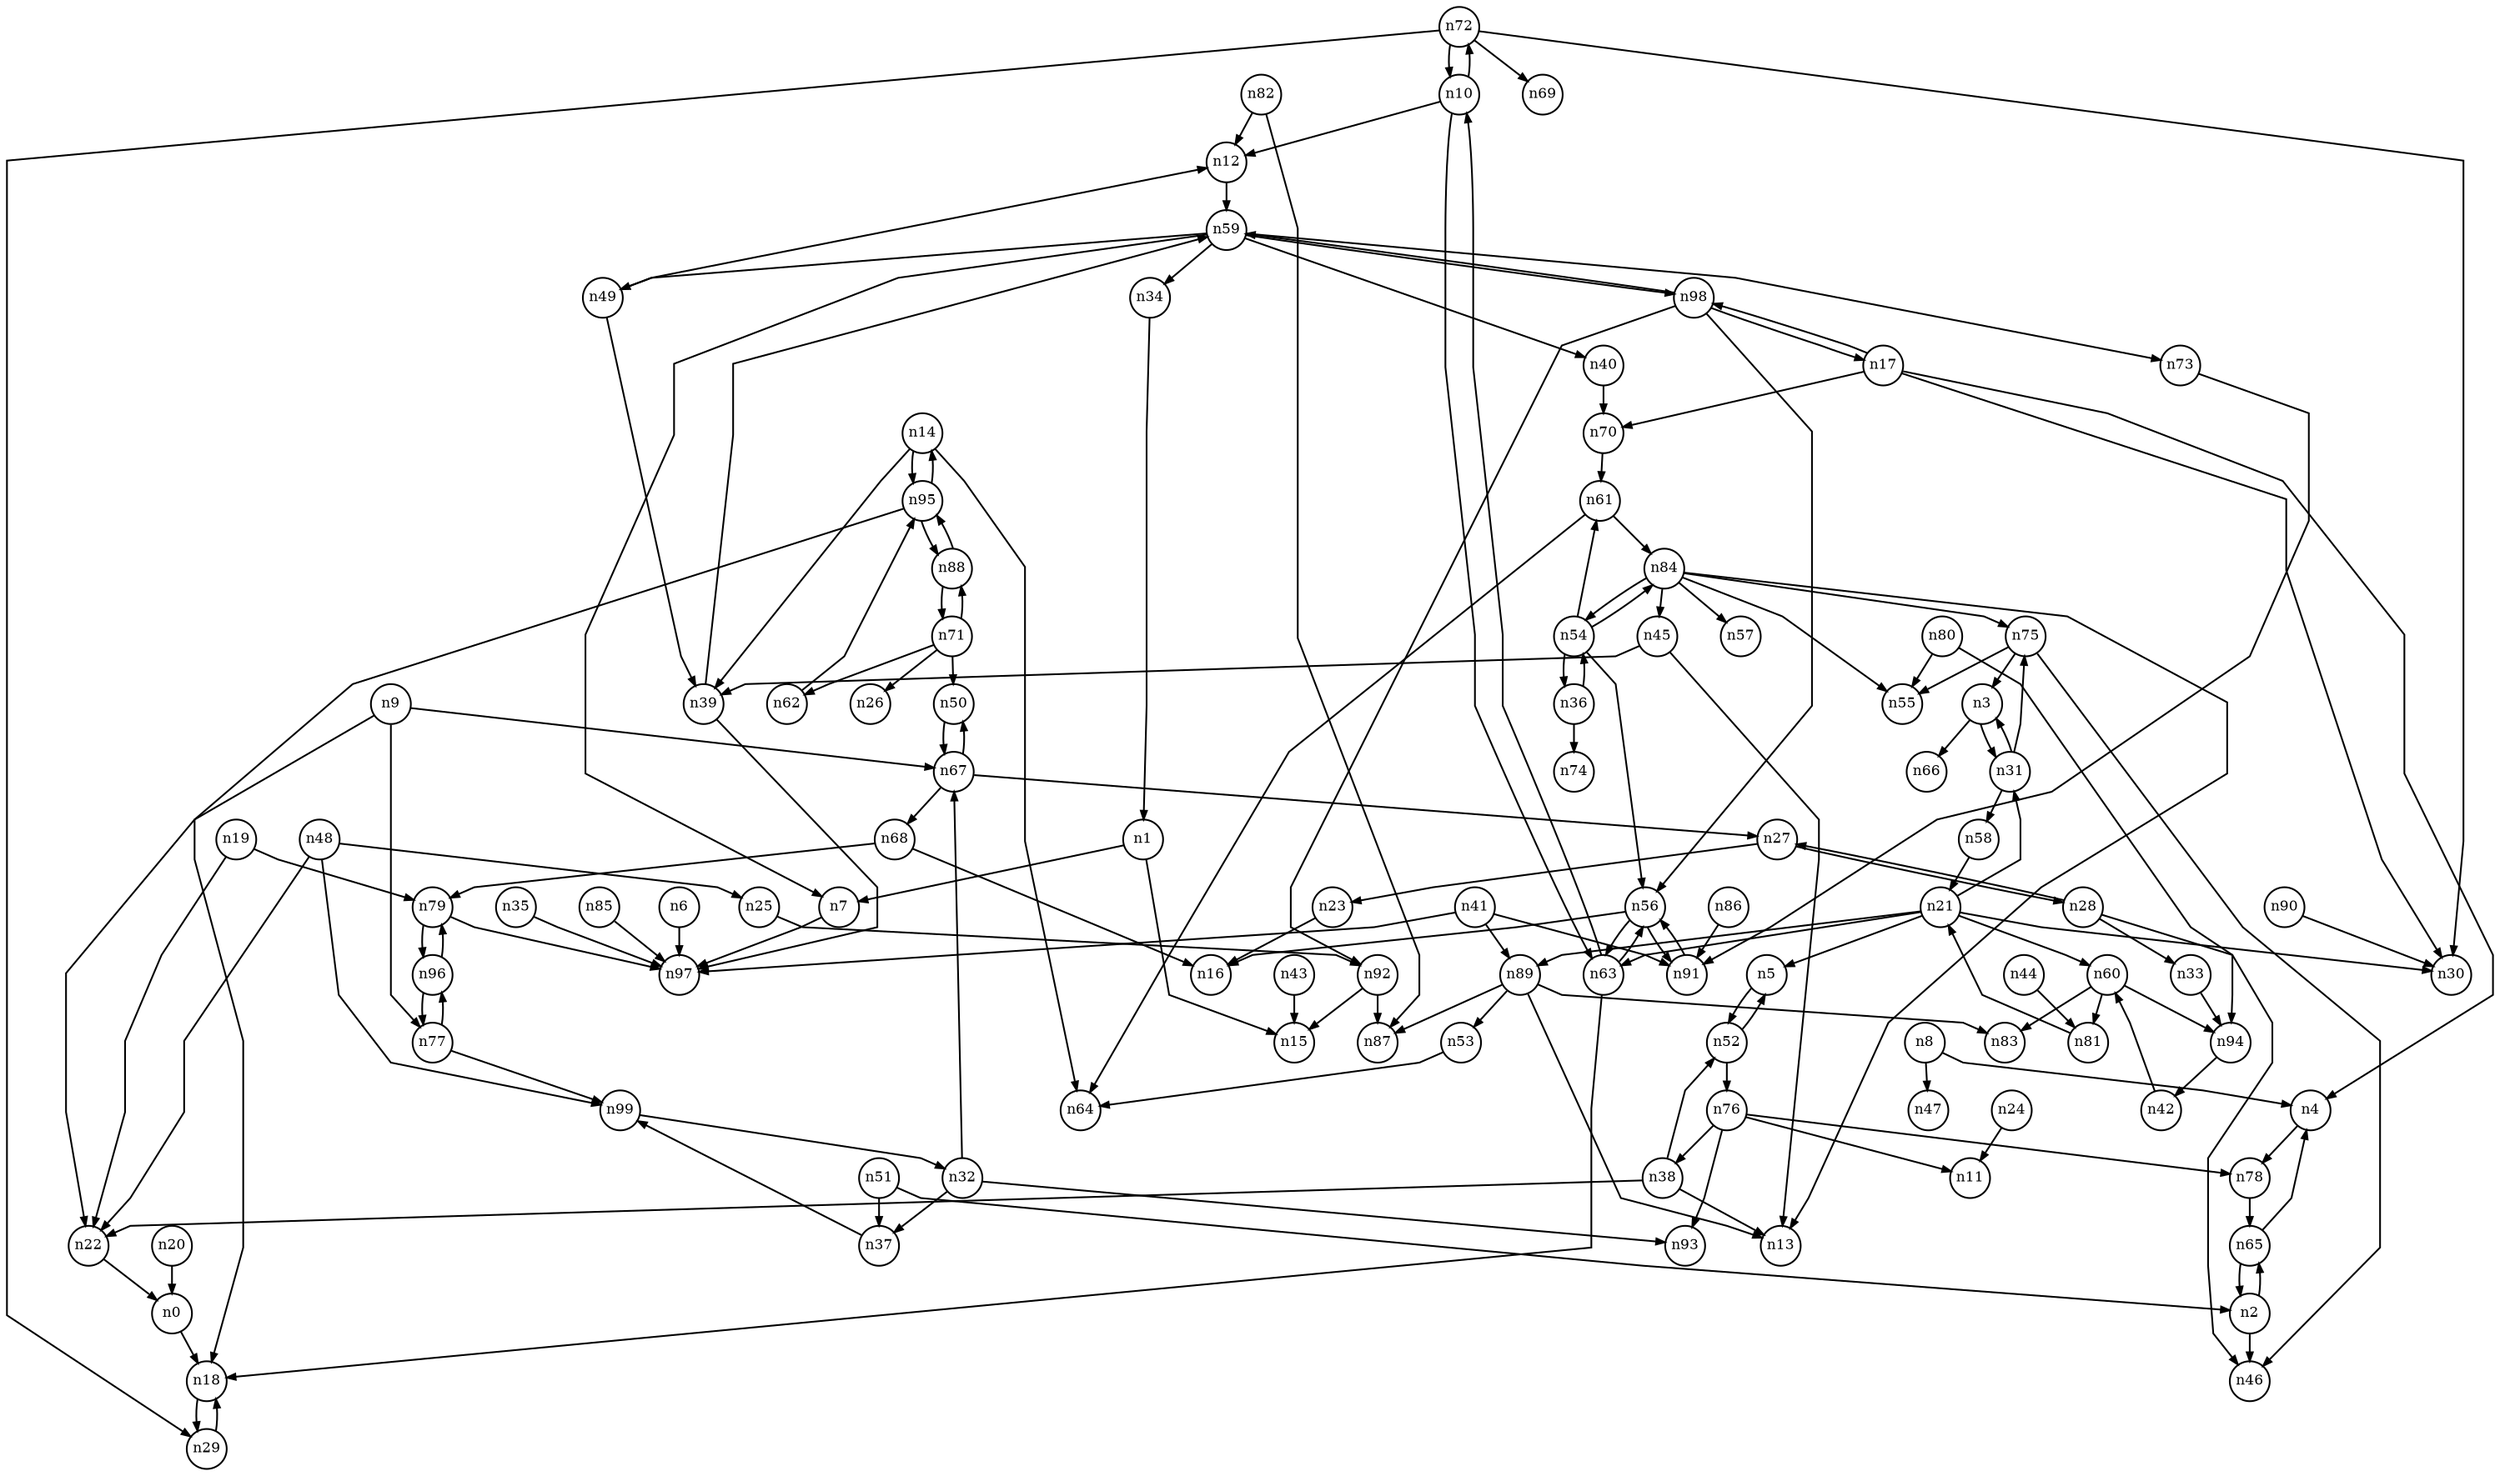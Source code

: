 digraph G{
splines=polyline;
ranksep=0.22;
nodesep=0.22;
nodesize=0.32;
fontsize=8
edge [arrowsize=0.5]
node [fontsize=8 shape=circle width=0.32 fixedsize=shape];

n18 -> n29
n0 -> n18
n7 -> n97
n1 -> n7
n1 -> n15
n2 -> n46
n2 -> n65
n31 -> n58
n31 -> n75
n31 -> n3
n3 -> n31
n3 -> n66
n78 -> n65
n4 -> n78
n6 -> n97
n8 -> n4
n8 -> n47
n22 -> n0
n9 -> n22
n9 -> n67
n9 -> n77
n67 -> n27
n67 -> n50
n67 -> n68
n77 -> n99
n77 -> n96
n12 -> n59
n10 -> n12
n10 -> n63
n10 -> n72
n63 -> n18
n63 -> n56
n63 -> n10
n72 -> n29
n72 -> n30
n72 -> n69
n72 -> n10
n39 -> n97
n39 -> n59
n14 -> n39
n14 -> n64
n14 -> n95
n17 -> n4
n17 -> n30
n17 -> n70
n17 -> n98
n70 -> n61
n19 -> n22
n19 -> n79
n79 -> n97
n79 -> n96
n20 -> n0
n5 -> n52
n21 -> n5
n21 -> n30
n21 -> n31
n21 -> n60
n21 -> n63
n21 -> n89
n60 -> n81
n60 -> n83
n60 -> n94
n89 -> n13
n89 -> n53
n89 -> n83
n89 -> n87
n23 -> n16
n24 -> n11
n92 -> n15
n92 -> n87
n25 -> n92
n27 -> n23
n27 -> n28
n28 -> n27
n28 -> n33
n28 -> n46
n33 -> n94
n29 -> n18
n58 -> n21
n75 -> n46
n75 -> n55
n75 -> n3
n37 -> n99
n32 -> n37
n32 -> n67
n32 -> n93
n94 -> n42
n34 -> n1
n35 -> n97
n36 -> n74
n36 -> n54
n99 -> n32
n38 -> n13
n38 -> n22
n38 -> n52
n52 -> n5
n52 -> n76
n40 -> n70
n41 -> n89
n41 -> n91
n41 -> n97
n91 -> n56
n43 -> n15
n81 -> n21
n44 -> n81
n45 -> n13
n45 -> n39
n48 -> n22
n48 -> n25
n48 -> n99
n49 -> n12
n49 -> n39
n51 -> n2
n51 -> n37
n53 -> n64
n54 -> n36
n54 -> n56
n54 -> n61
n54 -> n84
n56 -> n16
n56 -> n91
n56 -> n63
n61 -> n64
n61 -> n84
n59 -> n7
n59 -> n34
n59 -> n40
n59 -> n49
n59 -> n73
n59 -> n98
n73 -> n91
n65 -> n2
n65 -> n4
n50 -> n67
n68 -> n16
n68 -> n79
n71 -> n26
n71 -> n50
n71 -> n62
n71 -> n88
n62 -> n95
n76 -> n11
n76 -> n38
n76 -> n78
n76 -> n93
n80 -> n55
n80 -> n94
n82 -> n12
n82 -> n87
n84 -> n13
n84 -> n45
n84 -> n54
n84 -> n55
n84 -> n57
n84 -> n75
n85 -> n97
n86 -> n91
n88 -> n71
n88 -> n95
n90 -> n30
n42 -> n60
n95 -> n14
n95 -> n18
n95 -> n88
n96 -> n77
n96 -> n79
n98 -> n17
n98 -> n56
n98 -> n59
n98 -> n92
}
